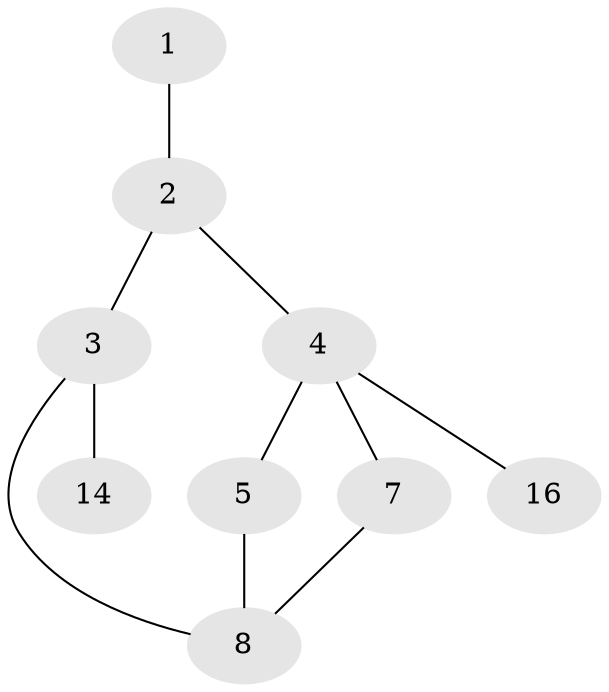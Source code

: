// Generated by graph-tools (version 1.1) at 2025/46/02/15/25 05:46:28]
// undirected, 9 vertices, 10 edges
graph export_dot {
graph [start="1"]
  node [color=gray90,style=filled];
  1 [super="+6+9+13"];
  2 [super="+10"];
  3;
  4;
  5 [super="+12+15+17"];
  7 [super="+11+13"];
  8;
  14 [super="+6+20"];
  16 [super="+10+12"];
  1 -- 2;
  2 -- 3;
  2 -- 4;
  3 -- 8;
  3 -- 14;
  4 -- 5;
  4 -- 7;
  4 -- 16;
  5 -- 8;
  7 -- 8;
}
